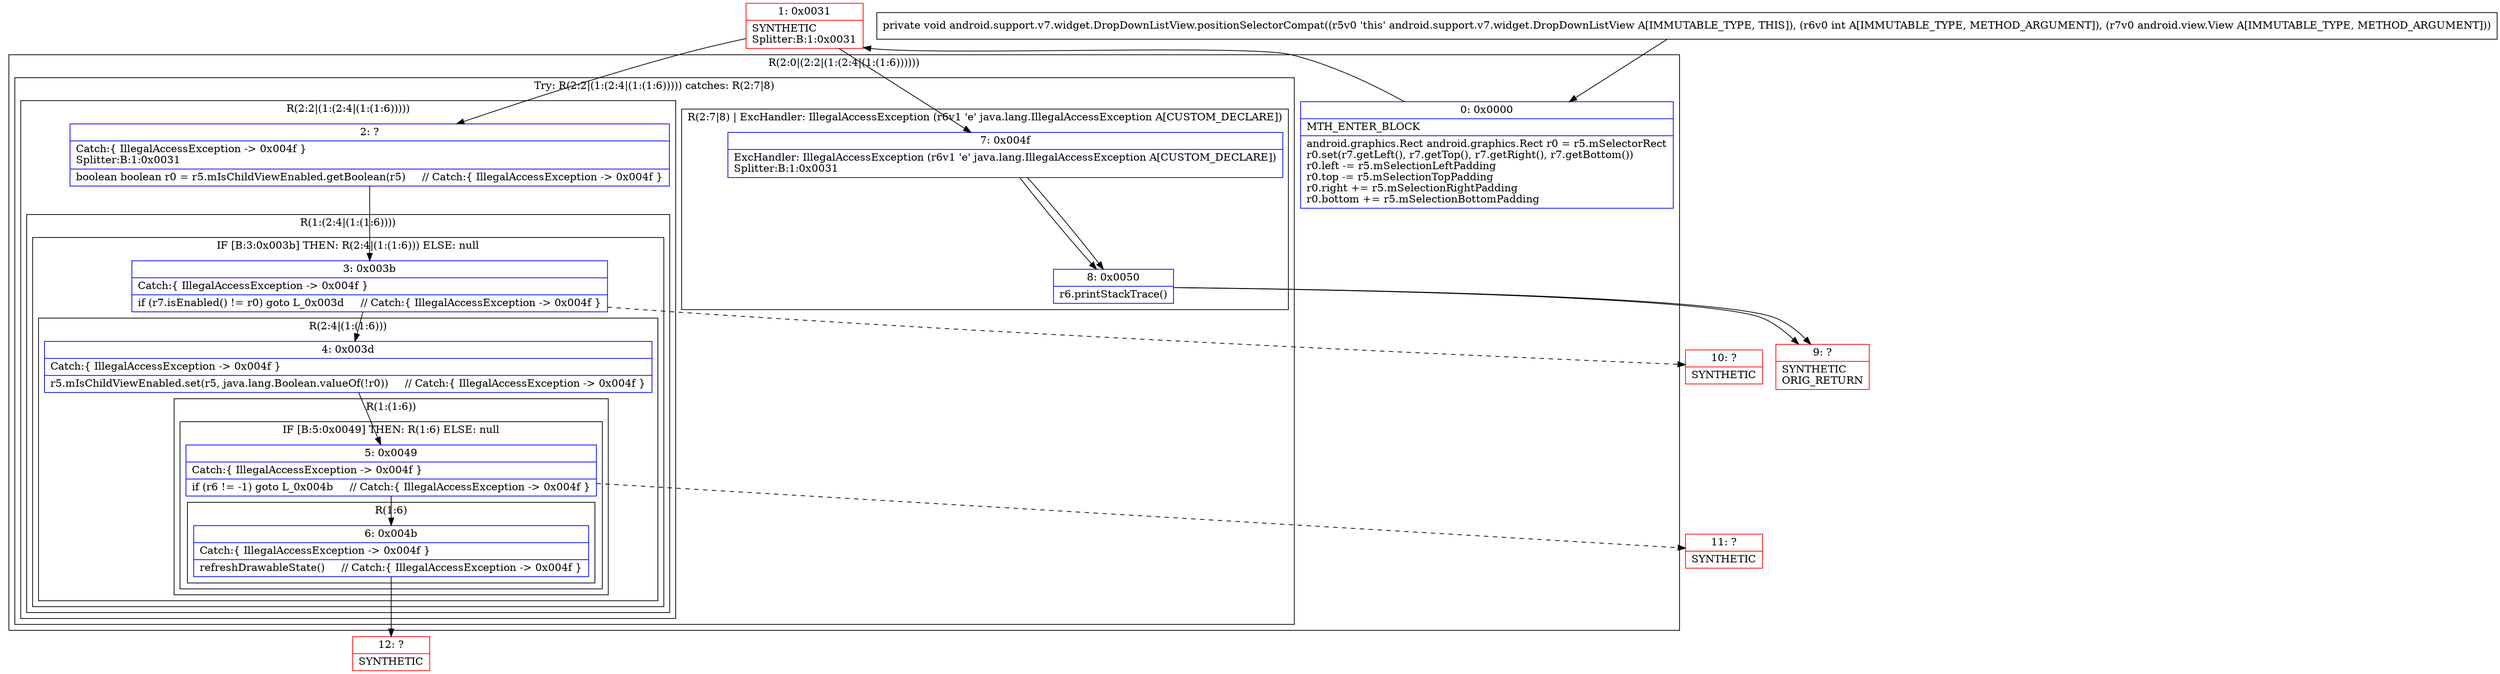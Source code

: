 digraph "CFG forandroid.support.v7.widget.DropDownListView.positionSelectorCompat(ILandroid\/view\/View;)V" {
subgraph cluster_Region_446196076 {
label = "R(2:0|(2:2|(1:(2:4|(1:(1:6))))))";
node [shape=record,color=blue];
Node_0 [shape=record,label="{0\:\ 0x0000|MTH_ENTER_BLOCK\l|android.graphics.Rect android.graphics.Rect r0 = r5.mSelectorRect\lr0.set(r7.getLeft(), r7.getTop(), r7.getRight(), r7.getBottom())\lr0.left \-= r5.mSelectionLeftPadding\lr0.top \-= r5.mSelectionTopPadding\lr0.right += r5.mSelectionRightPadding\lr0.bottom += r5.mSelectionBottomPadding\l}"];
subgraph cluster_TryCatchRegion_1238997417 {
label = "Try: R(2:2|(1:(2:4|(1:(1:6))))) catches: R(2:7|8)";
node [shape=record,color=blue];
subgraph cluster_Region_652000741 {
label = "R(2:2|(1:(2:4|(1:(1:6)))))";
node [shape=record,color=blue];
Node_2 [shape=record,label="{2\:\ ?|Catch:\{ IllegalAccessException \-\> 0x004f \}\lSplitter:B:1:0x0031\l|boolean boolean r0 = r5.mIsChildViewEnabled.getBoolean(r5)     \/\/ Catch:\{ IllegalAccessException \-\> 0x004f \}\l}"];
subgraph cluster_Region_1080359292 {
label = "R(1:(2:4|(1:(1:6))))";
node [shape=record,color=blue];
subgraph cluster_IfRegion_810798164 {
label = "IF [B:3:0x003b] THEN: R(2:4|(1:(1:6))) ELSE: null";
node [shape=record,color=blue];
Node_3 [shape=record,label="{3\:\ 0x003b|Catch:\{ IllegalAccessException \-\> 0x004f \}\l|if (r7.isEnabled() != r0) goto L_0x003d     \/\/ Catch:\{ IllegalAccessException \-\> 0x004f \}\l}"];
subgraph cluster_Region_810080543 {
label = "R(2:4|(1:(1:6)))";
node [shape=record,color=blue];
Node_4 [shape=record,label="{4\:\ 0x003d|Catch:\{ IllegalAccessException \-\> 0x004f \}\l|r5.mIsChildViewEnabled.set(r5, java.lang.Boolean.valueOf(!r0))     \/\/ Catch:\{ IllegalAccessException \-\> 0x004f \}\l}"];
subgraph cluster_Region_376936171 {
label = "R(1:(1:6))";
node [shape=record,color=blue];
subgraph cluster_IfRegion_1748883115 {
label = "IF [B:5:0x0049] THEN: R(1:6) ELSE: null";
node [shape=record,color=blue];
Node_5 [shape=record,label="{5\:\ 0x0049|Catch:\{ IllegalAccessException \-\> 0x004f \}\l|if (r6 != \-1) goto L_0x004b     \/\/ Catch:\{ IllegalAccessException \-\> 0x004f \}\l}"];
subgraph cluster_Region_1831603924 {
label = "R(1:6)";
node [shape=record,color=blue];
Node_6 [shape=record,label="{6\:\ 0x004b|Catch:\{ IllegalAccessException \-\> 0x004f \}\l|refreshDrawableState()     \/\/ Catch:\{ IllegalAccessException \-\> 0x004f \}\l}"];
}
}
}
}
}
}
}
subgraph cluster_Region_174368020 {
label = "R(2:7|8) | ExcHandler: IllegalAccessException (r6v1 'e' java.lang.IllegalAccessException A[CUSTOM_DECLARE])\l";
node [shape=record,color=blue];
Node_7 [shape=record,label="{7\:\ 0x004f|ExcHandler: IllegalAccessException (r6v1 'e' java.lang.IllegalAccessException A[CUSTOM_DECLARE])\lSplitter:B:1:0x0031\l}"];
Node_8 [shape=record,label="{8\:\ 0x0050|r6.printStackTrace()\l}"];
}
}
}
subgraph cluster_Region_174368020 {
label = "R(2:7|8) | ExcHandler: IllegalAccessException (r6v1 'e' java.lang.IllegalAccessException A[CUSTOM_DECLARE])\l";
node [shape=record,color=blue];
Node_7 [shape=record,label="{7\:\ 0x004f|ExcHandler: IllegalAccessException (r6v1 'e' java.lang.IllegalAccessException A[CUSTOM_DECLARE])\lSplitter:B:1:0x0031\l}"];
Node_8 [shape=record,label="{8\:\ 0x0050|r6.printStackTrace()\l}"];
}
Node_1 [shape=record,color=red,label="{1\:\ 0x0031|SYNTHETIC\lSplitter:B:1:0x0031\l}"];
Node_9 [shape=record,color=red,label="{9\:\ ?|SYNTHETIC\lORIG_RETURN\l}"];
Node_10 [shape=record,color=red,label="{10\:\ ?|SYNTHETIC\l}"];
Node_11 [shape=record,color=red,label="{11\:\ ?|SYNTHETIC\l}"];
Node_12 [shape=record,color=red,label="{12\:\ ?|SYNTHETIC\l}"];
MethodNode[shape=record,label="{private void android.support.v7.widget.DropDownListView.positionSelectorCompat((r5v0 'this' android.support.v7.widget.DropDownListView A[IMMUTABLE_TYPE, THIS]), (r6v0 int A[IMMUTABLE_TYPE, METHOD_ARGUMENT]), (r7v0 android.view.View A[IMMUTABLE_TYPE, METHOD_ARGUMENT])) }"];
MethodNode -> Node_0;
Node_0 -> Node_1;
Node_2 -> Node_3;
Node_3 -> Node_4;
Node_3 -> Node_10[style=dashed];
Node_4 -> Node_5;
Node_5 -> Node_6;
Node_5 -> Node_11[style=dashed];
Node_6 -> Node_12;
Node_7 -> Node_8;
Node_8 -> Node_9;
Node_7 -> Node_8;
Node_8 -> Node_9;
Node_1 -> Node_2;
Node_1 -> Node_7;
}

